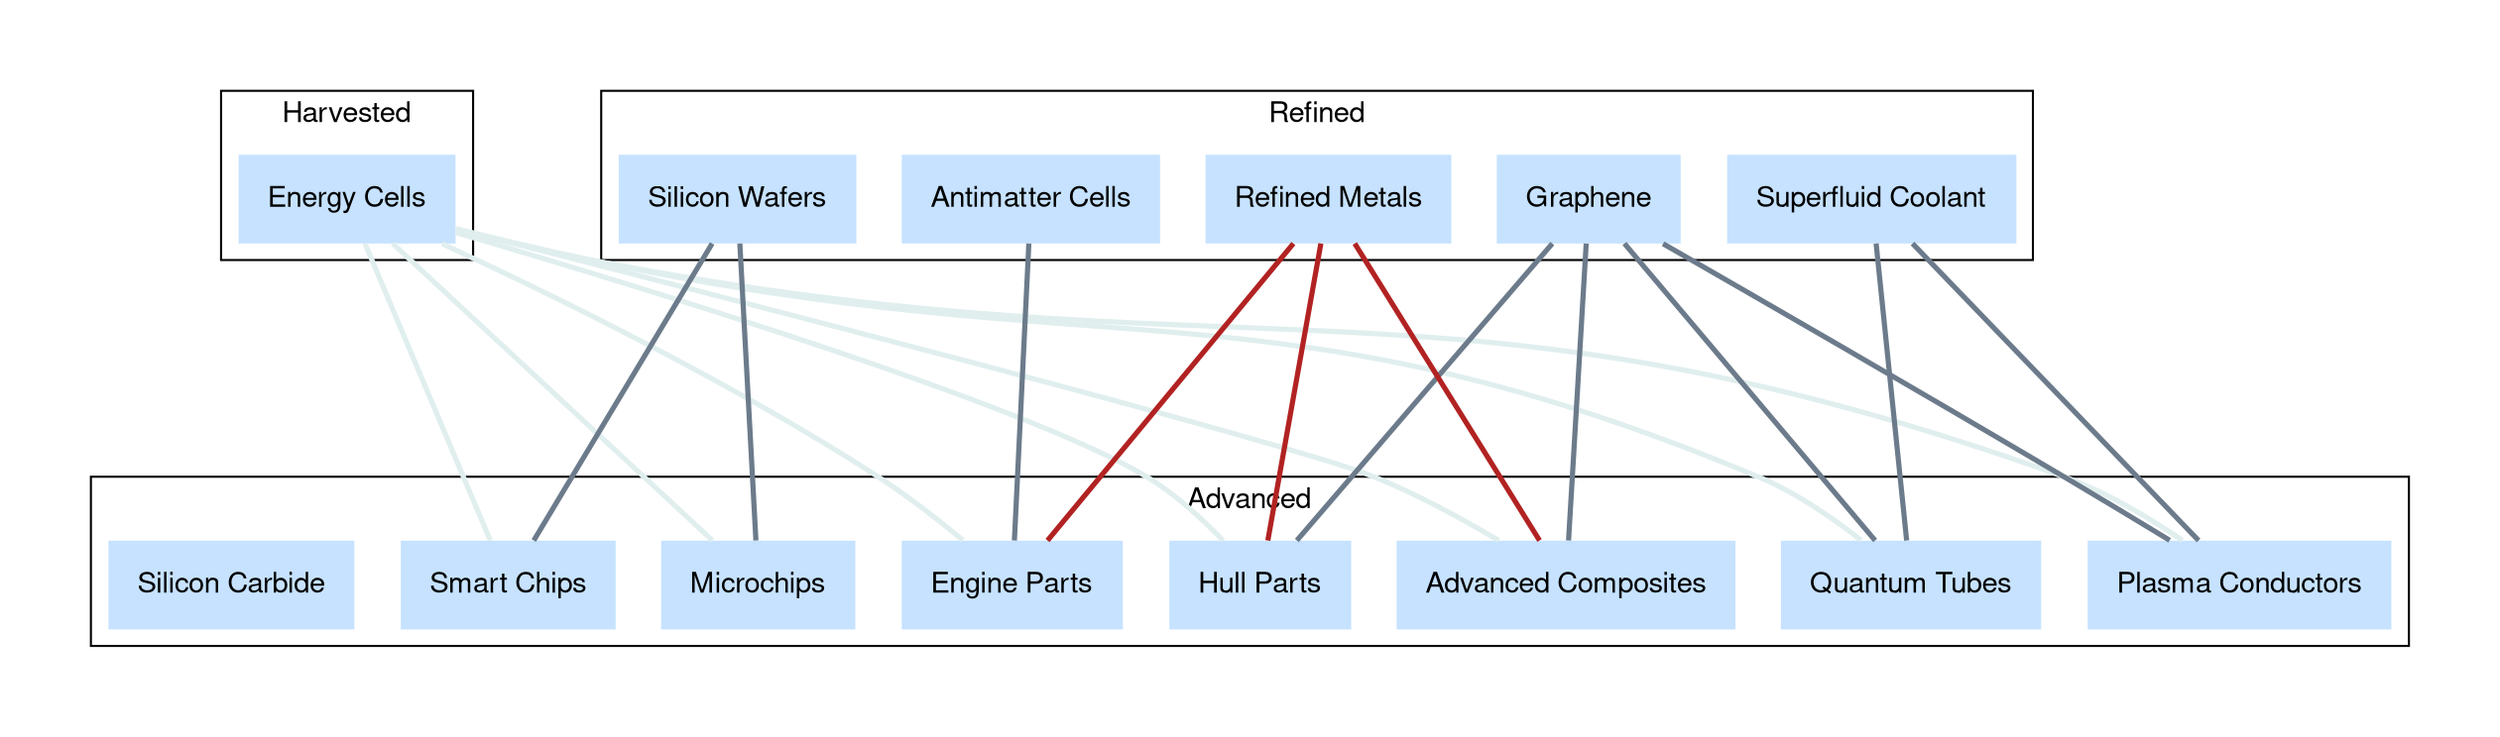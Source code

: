 graph "X4 Economy" {
	compound=true fontname="Helvetica,Arial,sans-serif"
	graph [nodesep=0.3 pad=0.5 ranksep=2]
	node [color=slategray1 fontname="Helvetica,Arial,sans-serif" margin=0.2 penwidth=0 shape=record style=filled]
	edge [fontname="Helvetica,Arial,sans-serif" penwidth=2.5]
	subgraph 0 {
		cluster=true label=Harvested
		"Energy Cells" [colour=lightsteelblue2 shape=box]
	}
	subgraph 3 {
		cluster=true label=Refined
		"Superfluid Coolant" [colour=lightsteelblue2 shape=box]
		Graphene [colour=lightsteelblue2 shape=box]
		"Refined Metals" [colour=lightsteelblue2 shape=box]
		"Antimatter Cells" [colour=lightsteelblue2 shape=box]
		"Silicon Wafers" [colour=lightsteelblue2 shape=box]
	}
	subgraph 4 {
		cluster=true label=Advanced
		"Plasma Conductors" [colour=lightsteelblue2 shape=box]
		"Quantum Tubes" [colour=lightsteelblue2 shape=box]
		"Advanced Composites" [colour=lightsteelblue2 shape=box]
		"Hull Parts" [colour=lightsteelblue2 shape=box]
		"Engine Parts" [colour=lightsteelblue2 shape=box]
		Microchips [colour=lightsteelblue2 shape=box]
		"Smart Chips" [colour=lightsteelblue2 shape=box]
		"Silicon Carbide" [colour=lightsteelblue2 shape=box]
	}
	"Energy Cells" -- "Plasma Conductors" [color=azure2 constraint=false]
	Graphene -- "Plasma Conductors" [color=slategray4 constraint=true]
	"Superfluid Coolant" -- "Plasma Conductors" [color=slategray4 constraint=true]
	"Energy Cells" -- "Quantum Tubes" [color=azure2 constraint=false]
	Graphene -- "Quantum Tubes" [color=slategray4 constraint=true]
	"Superfluid Coolant" -- "Quantum Tubes" [color=slategray4 constraint=true]
	"Energy Cells" -- "Advanced Composites" [color=azure2 constraint=false]
	Graphene -- "Advanced Composites" [color=slategray4 constraint=true]
	"Refined Metals" -- "Advanced Composites" [color=firebrick constraint=true]
	"Energy Cells" -- "Hull Parts" [color=azure2 constraint=false]
	Graphene -- "Hull Parts" [color=slategray4 constraint=true]
	"Refined Metals" -- "Hull Parts" [color=firebrick constraint=true]
	"Antimatter Cells" -- "Engine Parts" [color=slategray4 constraint=true]
	"Energy Cells" -- "Engine Parts" [color=azure2 constraint=false]
	"Refined Metals" -- "Engine Parts" [color=firebrick constraint=true]
	"Energy Cells" -- Microchips [color=azure2 constraint=false]
	"Silicon Wafers" -- Microchips [color=slategray4 constraint=true]
	"Energy Cells" -- "Smart Chips" [color=azure2 constraint=false]
	"Silicon Wafers" -- "Smart Chips" [color=slategray4 constraint=true]
}
